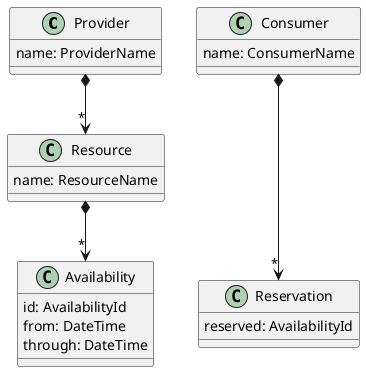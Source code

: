@startuml

class Provider {
    name: ProviderName
}

class Resource {
    name: ResourceName
}

class Availability {
    id: AvailabilityId
    from: DateTime
    through: DateTime
}

Provider *-->"*" Resource
Resource *-->"*" Availability


class Consumer {
    name: ConsumerName
}

class Reservation {
    reserved: AvailabilityId
}

Consumer *--->"*" Reservation
@enduml